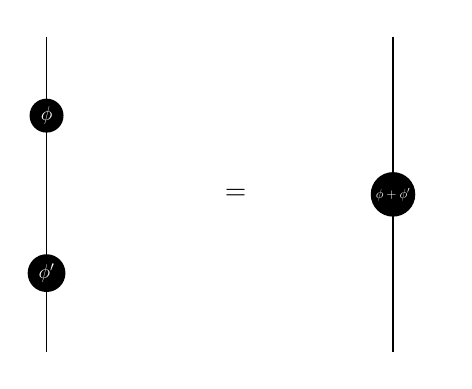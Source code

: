 \begin{tikzpicture}[baseline=(0.base), scale=2]
\begin{pgfonlayer}{nodelayer}
\node (0) at (0, 1.0) {};
\node [] (1) at (0, 2.0) {};
\node [] (2) at (0, 1.75) {};
\node [style=none, fill=white, right] (3) at (0.2, 2.0) {};
\node [] (4) at (0.0, 1.5) {};
\node [] (5) at (0, 1.25) {};
\node [] (6) at (0, 0.75) {};
\node [style=none, fill=white, right] (7) at (0.2, 1.05) {};
\node [] (8) at (0.0, 0.5) {};
\node [] (9) at (0, 0.25) {};
\node [] (10) at (0, 0.0) {};
\node [style=none, fill=white, right] (11) at (0.2, 0.05) {};
\node [circle, fill=black, text=white, scale=.5] (12) at (0.0, 1.5) {\Large $\phi$};
\node [circle, fill=black, text=white, scale=.5] (12) at (0.0, 0.5) {\Large $\phi'$};
\node [style=none, fill=white] (12) at (1.2, 1.0) {=};
\node [] (13) at (2.2, 2.0) {};
\node [] (14) at (2.2, 1.25) {};
\node [style=none, fill=white, right] (15) at (2.4, 2.0) {};
\node [] (16) at (2.2, 1.0) {};
\node [] (17) at (2.2, 0.75) {};
\node [] (18) at (2.2, 0.0) {};
\node [style=none, fill=white, right] (19) at (2.4, 0.55) {};
\node [circle, fill=black, text=white, scale=.333] (20) at (2.2, 1.0) {\Large $\phi + \phi'$};
\end{pgfonlayer}
\begin{pgfonlayer}{edgelayer}
\draw [in=90, out=-90] (1.center) to (2.center);
\draw [in=90, out=-90] (4.center) to (5.center);
\draw [in=90, out=-90] (2.center) to (4.center);
\draw [in=90, out=-90] (5.center) to (6.center);
\draw [in=90, out=-90] (8.center) to (9.center);
\draw [in=90, out=-90] (6.center) to (8.center);
\draw [in=90, out=-90] (9.center) to (10.center);
\draw [in=90, out=-90] (13.center) to (14.center);
\draw [in=90, out=-90] (16.center) to (17.center);
\draw [in=90, out=-90] (14.center) to (16.center);
\draw [in=90, out=-90] (17.center) to (18.center);
\end{pgfonlayer}
\end{tikzpicture}
